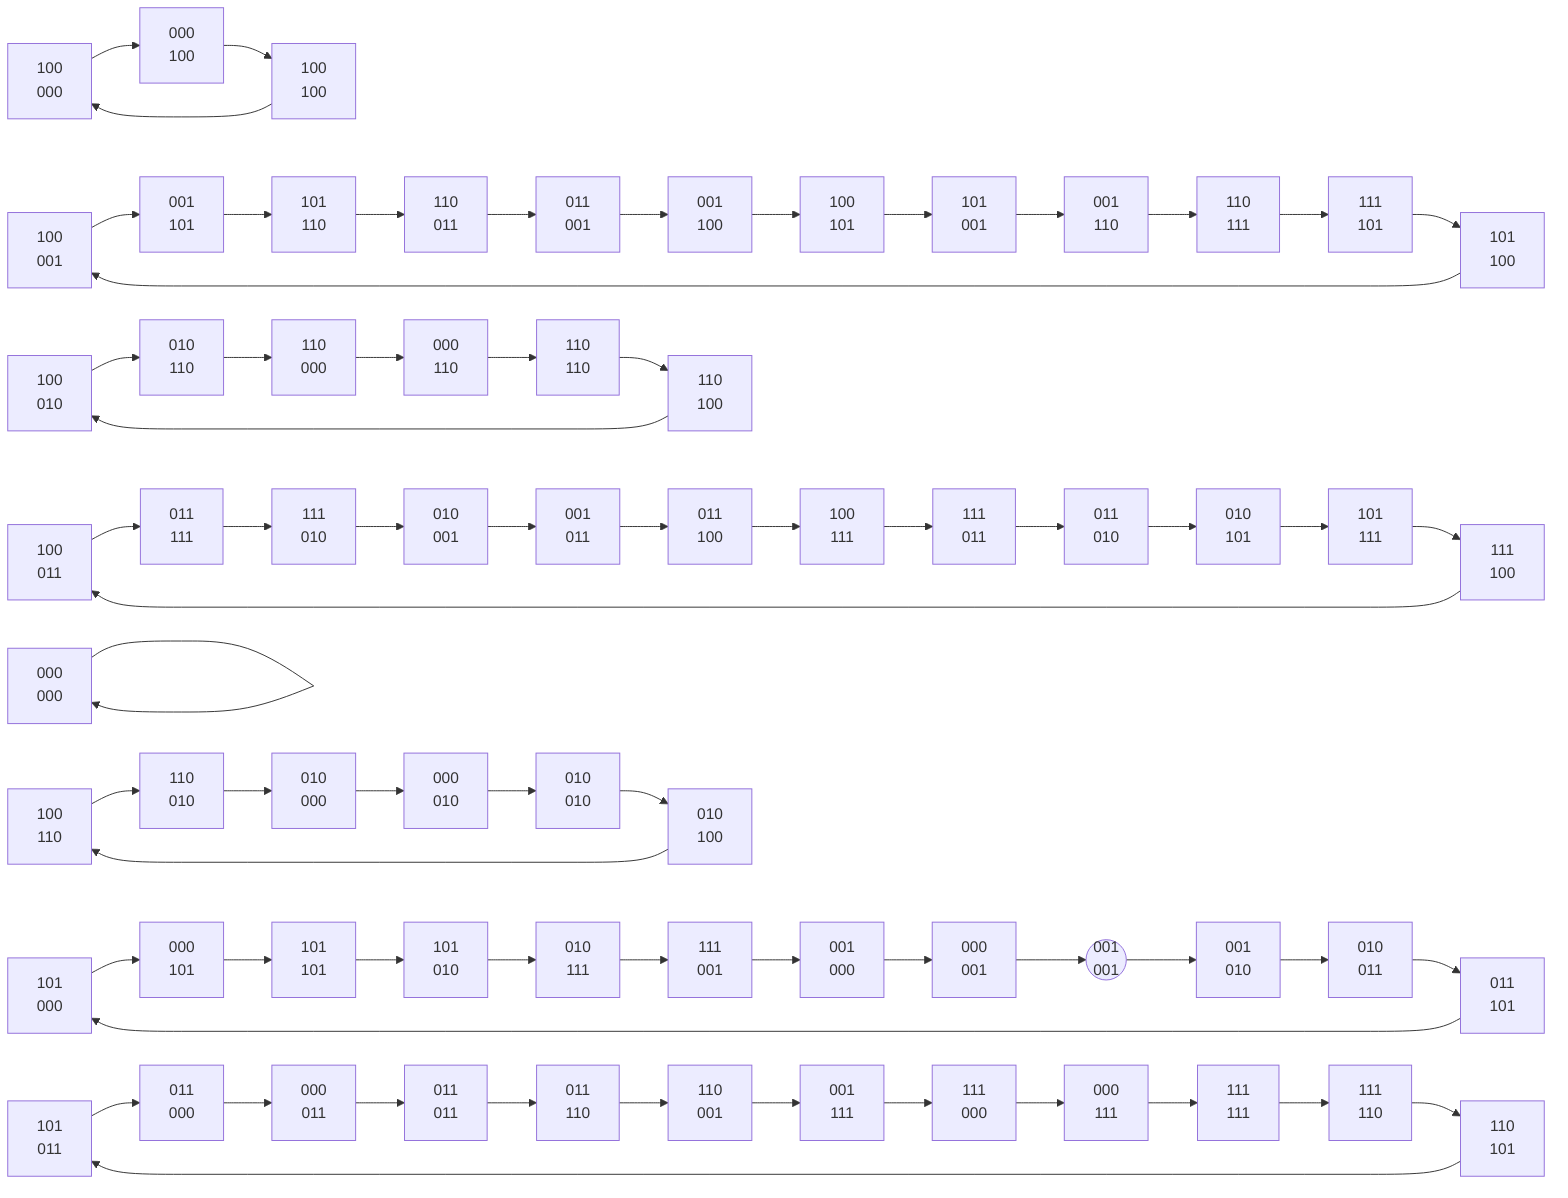 graph LR;
  000000[000<br/>000]-->000000;
  000001[000<br/>001]-->001001;
  000010[000<br/>010]-->010010;
  000011[000<br/>011]-->011011;
  000100[000<br/>100]-->100100;
  000101[000<br/>101]-->101101;
  000110[000<br/>110]-->110110;
  000111[000<br/>111]-->111111;
  001000[001<br/>000]-->000001;
  001001((001<br/>001))-->001010;
  001010[001<br/>010]-->010011;
  001011[001<br/>011]-->011100;
  001100[001<br/>100]-->100101;
  001101[001<br/>101]-->101110;
  001110[001<br/>110]-->110111;
  001111[001<br/>111]-->111000;
  010000[010<br/>000]-->000010;
  010001[010<br/>001]-->001011;
  010010[010<br/>010]-->010100;
  010011[010<br/>011]-->011101;
  010100[010<br/>100]-->100110;
  010101[010<br/>101]-->101111;
  010110[010<br/>110]-->110000;
  010111[010<br/>111]-->111001;
  011000[011<br/>000]-->000011;
  011001[011<br/>001]-->001100;
  011010[011<br/>010]-->010101;
  011011[011<br/>011]-->011110;
  011100[011<br/>100]-->100111;
  011101[011<br/>101]-->101000;
  011110[011<br/>110]-->110001;
  011111[011<br/>111]-->111010;
  100000[100<br/>000]-->000100;
  100001[100<br/>001]-->001101;
  100010[100<br/>010]-->010110;
  100011[100<br/>011]-->011111;
  100100[100<br/>100]-->100000;
  100101[100<br/>101]-->101001;
  100110[100<br/>110]-->110010;
  100111[100<br/>111]-->111011;
  101000[101<br/>000]-->000101;
  101001[101<br/>001]-->001110;
  101010[101<br/>010]-->010111;
  101011[101<br/>011]-->011000;
  101100[101<br/>100]-->100001;
  101101[101<br/>101]-->101010;
  101110[101<br/>110]-->110011;
  101111[101<br/>111]-->111100;
  110000[110<br/>000]-->000110;
  110001[110<br/>001]-->001111;
  110010[110<br/>010]-->010000;
  110011[110<br/>011]-->011001;
  110100[110<br/>100]-->100010;
  110101[110<br/>101]-->101011;
  110110[110<br/>110]-->110100;
  110111[110<br/>111]-->111101;
  111000[111<br/>000]-->000111;
  111001[111<br/>001]-->001000;
  111010[111<br/>010]-->010001;
  111011[111<br/>011]-->011010;
  111100[111<br/>100]-->100011;
  111101[111<br/>101]-->101100;
  111110[111<br/>110]-->110101;
  111111[111<br/>111]-->111110;